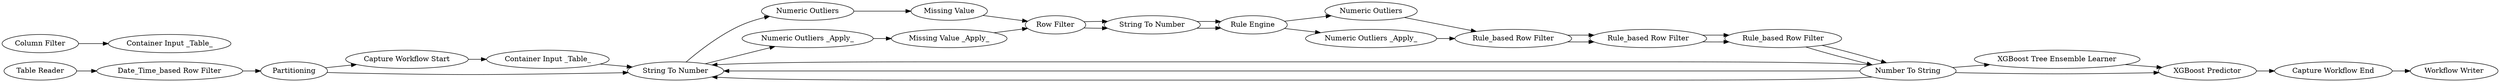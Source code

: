 digraph {
	219 [label=Partitioning]
	246 [label="Capture Workflow Start"]
	247 [label="Capture Workflow End"]
	248 [label="Workflow Writer"]
	13 [label="Rule_based Row Filter"]
	159 [label="Numeric Outliers"]
	161 [label="Rule Engine"]
	162 [label="String To Number"]
	164 [label="Numeric Outliers"]
	227 [label="String To Number"]
	229 [label="Row Filter"]
	230 [label="Rule_based Row Filter"]
	231 [label="Rule_based Row Filter"]
	232 [label="Missing Value"]
	234 [label="Number To String"]
	13 [label="Rule_based Row Filter"]
	161 [label="Rule Engine"]
	162 [label="String To Number"]
	227 [label="String To Number"]
	229 [label="Row Filter"]
	230 [label="Rule_based Row Filter"]
	231 [label="Rule_based Row Filter"]
	234 [label="Number To String"]
	235 [label="Numeric Outliers _Apply_"]
	236 [label="Numeric Outliers _Apply_"]
	237 [label="Missing Value _Apply_"]
	1164 [label="Date_Time_based Row Filter"]
	1168 [label="Container Input _Table_"]
	1169 [label="Column Filter"]
	1170 [label="Container Input _Table_"]
	1213 [label="XGBoost Tree Ensemble Learner"]
	1214 [label="XGBoost Predictor"]
	1215 [label="Table Reader"]
	13 -> 230
	159 -> 13
	161 -> 159
	162 -> 161
	164 -> 232
	227 -> 164
	229 -> 162
	230 -> 231
	231 -> 234
	232 -> 229
	13 -> 230
	161 -> 236
	162 -> 161
	227 -> 235
	229 -> 162
	230 -> 231
	231 -> 234
	235 -> 237
	236 -> 13
	237 -> 229
	219 -> 246
	219 -> 227
	246 -> 1170
	247 -> 248
	234 -> 227
	234 -> 227
	234 -> 227
	234 -> 1213
	234 -> 1214
	1164 -> 219
	1169 -> 1168
	1170 -> 227
	1213 -> 1214
	1214 -> 247
	1215 -> 1164
	rankdir=LR
}
